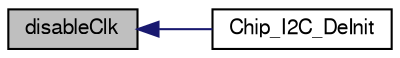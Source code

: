 digraph "disableClk"
{
  edge [fontname="FreeSans",fontsize="10",labelfontname="FreeSans",labelfontsize="10"];
  node [fontname="FreeSans",fontsize="10",shape=record];
  rankdir="LR";
  Node1 [label="disableClk",height=0.2,width=0.4,color="black", fillcolor="grey75", style="filled", fontcolor="black"];
  Node1 -> Node2 [dir="back",color="midnightblue",fontsize="10",style="solid"];
  Node2 [label="Chip_I2C_DeInit",height=0.2,width=0.4,color="black", fillcolor="white", style="filled",URL="$group__I2C__17XX__40XX.html#ga334c2c12edda443a7e949a1ea4a6a646",tooltip="De-initializes the I2C peripheral registers to their default reset values. "];
}
